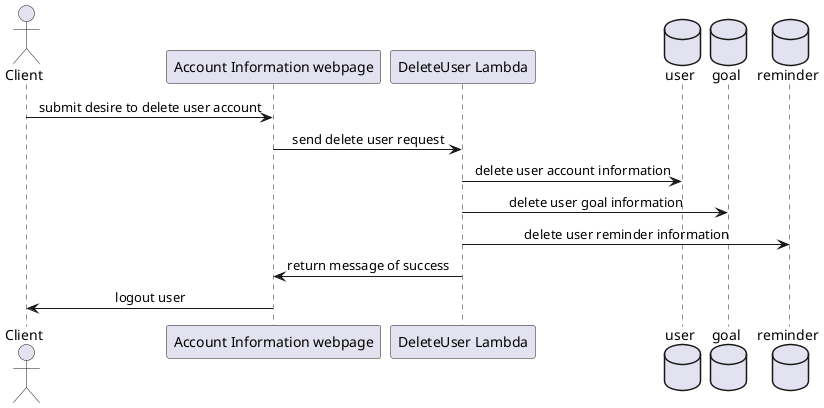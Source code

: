 @startuml DeleteUser_SD

skinparam SequenceMessageAlignment center
actor Client as cl
participant "Account Information webpage" as caw
participant "DeleteUser Lambda" as cul
database user
database goal
database reminder 

cl -> caw : submit desire to delete user account
caw -> cul : send delete user request
cul -> user : delete user account information
cul -> goal : delete user goal information
cul -> reminder : delete user reminder information
cul -> caw : return message of success
caw -> cl : logout user

@enduml